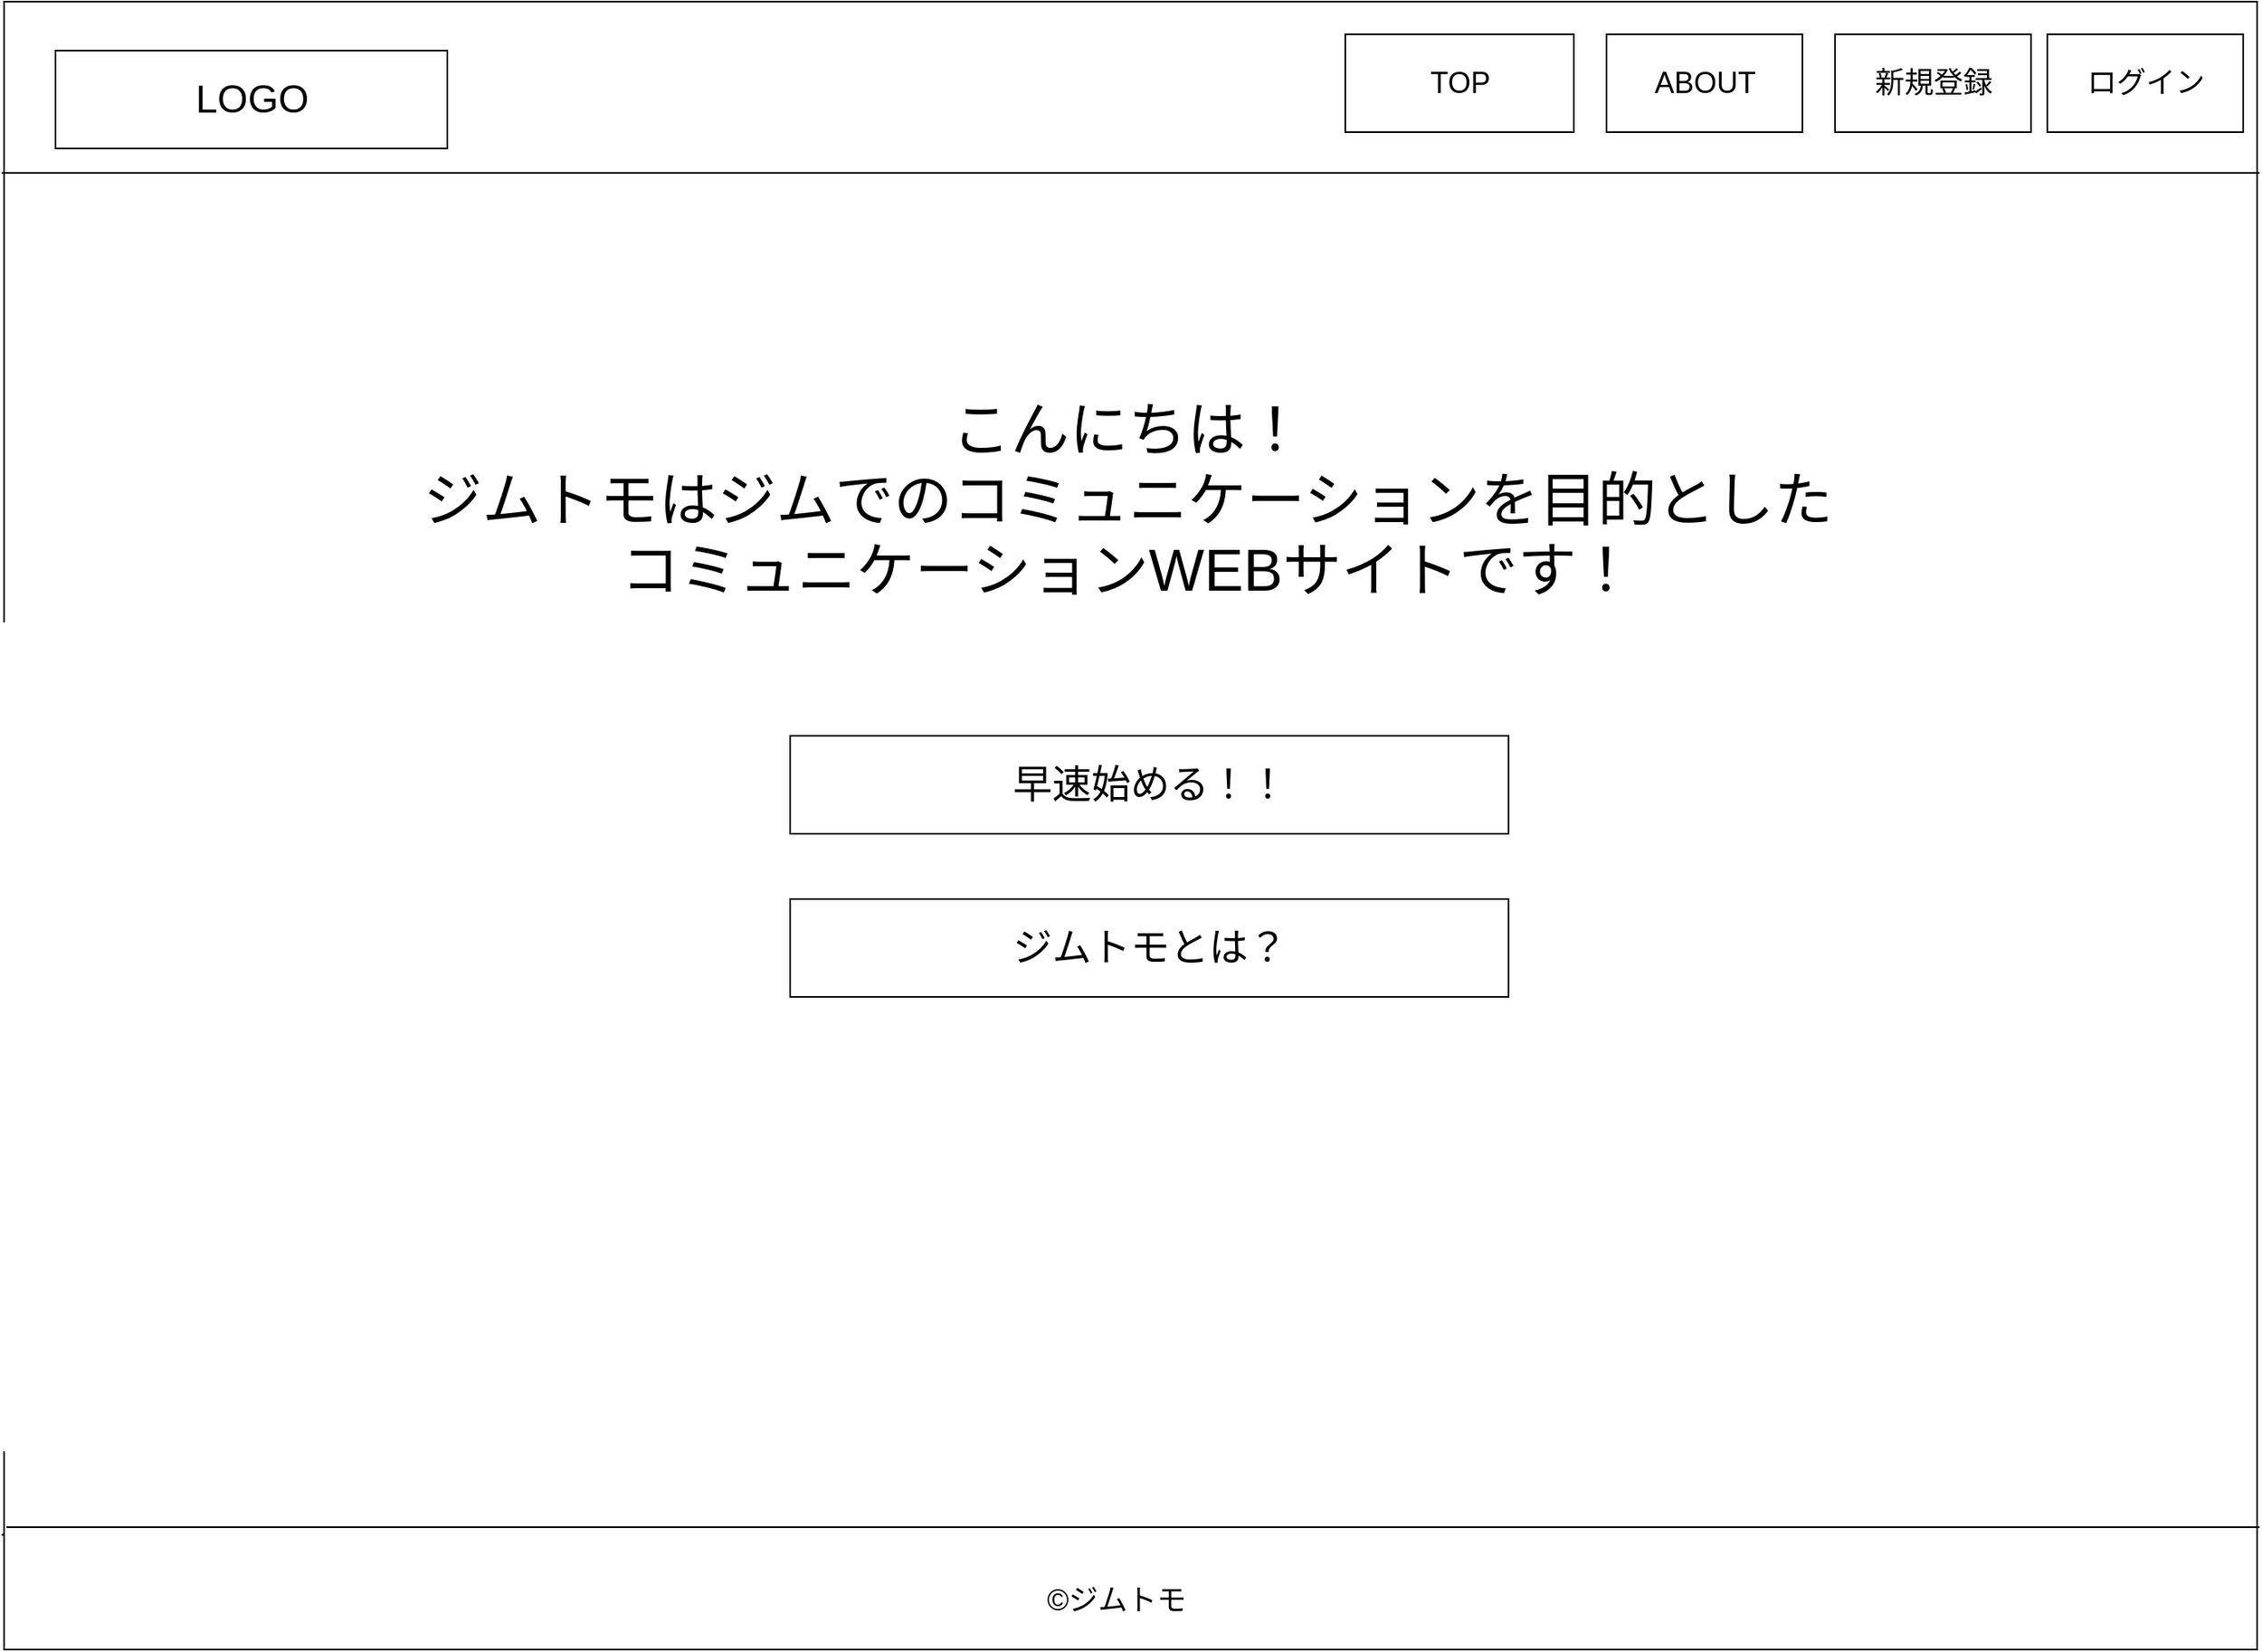 <mxfile version="14.0.1" type="github" pages="5">
  <diagram id="sX8PDF25bzgP0ymKK4ic" name="トップ">
    <mxGraphModel dx="1577" dy="850" grid="1" gridSize="10" guides="1" tooltips="1" connect="1" arrows="1" fold="1" page="1" pageScale="1" pageWidth="1654" pageHeight="1169" math="0" shadow="0">
      <root>
        <mxCell id="0" />
        <mxCell id="1" parent="0" />
        <mxCell id="NtZH743Sf9rZ-gOF_3f3-2" value="" style="rounded=0;whiteSpace=wrap;html=1;fillColor=none;" vertex="1" parent="1">
          <mxGeometry x="138.5" y="50" width="1380" height="1010" as="geometry" />
        </mxCell>
        <mxCell id="NtZH743Sf9rZ-gOF_3f3-8" value="" style="line;strokeWidth=1;rotatable=0;dashed=0;labelPosition=right;align=left;verticalAlign=middle;spacingTop=0;spacingLeft=6;points=[];portConstraint=eastwest;fillColor=none;" vertex="1" parent="1">
          <mxGeometry x="137" y="150" width="1383" height="10" as="geometry" />
        </mxCell>
        <mxCell id="NtZH743Sf9rZ-gOF_3f3-9" value="" style="endArrow=none;html=1;rounded=0;" edge="1" parent="1" target="NtZH743Sf9rZ-gOF_3f3-2">
          <mxGeometry relative="1" as="geometry">
            <mxPoint x="137" y="990" as="sourcePoint" />
            <mxPoint x="297" y="990" as="targetPoint" />
          </mxGeometry>
        </mxCell>
        <mxCell id="NtZH743Sf9rZ-gOF_3f3-17" value="" style="line;strokeWidth=1;rotatable=0;dashed=0;labelPosition=right;align=left;verticalAlign=middle;spacingTop=0;spacingLeft=6;points=[];portConstraint=eastwest;fillColor=none;" vertex="1" parent="1">
          <mxGeometry x="140" y="980" width="1380" height="10" as="geometry" />
        </mxCell>
        <mxCell id="NtZH743Sf9rZ-gOF_3f3-19" value="&lt;font style=&quot;font-size: 24px&quot;&gt;LOGO&lt;/font&gt;" style="verticalLabelPosition=middle;verticalAlign=middle;html=1;shape=mxgraph.basic.rect;fillColor2=none;strokeWidth=1;size=20;indent=5;align=center;labelPosition=center;" vertex="1" parent="1">
          <mxGeometry x="170" y="80" width="240" height="60" as="geometry" />
        </mxCell>
        <mxCell id="NtZH743Sf9rZ-gOF_3f3-20" value="&lt;font style=&quot;font-size: 18px&quot;&gt;TOP&lt;/font&gt;" style="verticalLabelPosition=middle;verticalAlign=middle;html=1;shape=mxgraph.basic.rect;fillColor2=none;strokeWidth=1;size=20;indent=5;fillColor=#ffffff;align=center;labelPosition=center;" vertex="1" parent="1">
          <mxGeometry x="960" y="70" width="140" height="60" as="geometry" />
        </mxCell>
        <mxCell id="NtZH743Sf9rZ-gOF_3f3-21" value="&lt;font style=&quot;font-size: 18px&quot;&gt;ABOUT&lt;/font&gt;" style="verticalLabelPosition=middle;verticalAlign=middle;html=1;shape=mxgraph.basic.rect;fillColor2=none;strokeWidth=1;size=20;indent=5;fillColor=#ffffff;align=center;labelPosition=center;" vertex="1" parent="1">
          <mxGeometry x="1120" y="70" width="120" height="60" as="geometry" />
        </mxCell>
        <mxCell id="NtZH743Sf9rZ-gOF_3f3-22" value="&lt;font style=&quot;font-size: 18px&quot;&gt;©️ジムトモ&lt;/font&gt;" style="text;html=1;strokeColor=none;fillColor=none;align=center;verticalAlign=middle;whiteSpace=wrap;rounded=0;" vertex="1" parent="1">
          <mxGeometry x="760" y="1020" width="120" height="20" as="geometry" />
        </mxCell>
        <mxCell id="NtZH743Sf9rZ-gOF_3f3-24" value="&lt;font style=&quot;font-size: 36px&quot;&gt;こんにちは！&lt;br&gt;ジムトモはジムでのコミュニケーションを目的とした&lt;br&gt;コミュニケーションWEBサイトです！&lt;br&gt;&lt;/font&gt;" style="text;html=1;strokeColor=none;fillColor=none;align=center;verticalAlign=middle;whiteSpace=wrap;rounded=0;" vertex="1" parent="1">
          <mxGeometry x="327" y="280" width="1000" height="150" as="geometry" />
        </mxCell>
        <mxCell id="NtZH743Sf9rZ-gOF_3f3-25" value="&lt;font style=&quot;font-size: 24px&quot;&gt;早速始める！！&lt;/font&gt;" style="verticalLabelPosition=middle;verticalAlign=middle;html=1;shape=mxgraph.basic.rect;fillColor2=none;strokeWidth=1;size=20;indent=5;fillColor=#ffffff;align=center;labelPosition=center;" vertex="1" parent="1">
          <mxGeometry x="620" y="500" width="440" height="60" as="geometry" />
        </mxCell>
        <mxCell id="NtZH743Sf9rZ-gOF_3f3-26" value="&lt;font style=&quot;font-size: 24px&quot;&gt;ジムトモとは？&lt;/font&gt;" style="verticalLabelPosition=middle;verticalAlign=middle;html=1;shape=mxgraph.basic.rect;fillColor2=none;strokeWidth=1;size=20;indent=5;fillColor=#ffffff;align=center;labelPosition=center;" vertex="1" parent="1">
          <mxGeometry x="620" y="600" width="440" height="60" as="geometry" />
        </mxCell>
        <mxCell id="FWPmcDgrrpToMPqlYjag-1" value="&lt;font style=&quot;font-size: 18px&quot;&gt;新規登録&lt;/font&gt;" style="verticalLabelPosition=middle;verticalAlign=middle;html=1;shape=mxgraph.basic.rect;fillColor2=none;strokeWidth=1;size=20;indent=5;fillColor=#ffffff;align=center;labelPosition=center;" vertex="1" parent="1">
          <mxGeometry x="1260" y="70" width="120" height="60" as="geometry" />
        </mxCell>
        <mxCell id="FWPmcDgrrpToMPqlYjag-2" value="&lt;span style=&quot;font-size: 18px&quot;&gt;ログイン&lt;br&gt;&lt;/span&gt;" style="verticalLabelPosition=middle;verticalAlign=middle;html=1;shape=mxgraph.basic.rect;fillColor2=none;strokeWidth=1;size=20;indent=5;fillColor=#ffffff;align=center;labelPosition=center;" vertex="1" parent="1">
          <mxGeometry x="1390" y="70" width="120" height="60" as="geometry" />
        </mxCell>
      </root>
    </mxGraphModel>
  </diagram>
  <diagram id="bLvAgA5qEwk-LL37ub39" name="アバウト">
    <mxGraphModel dx="1577" dy="850" grid="1" gridSize="10" guides="1" tooltips="1" connect="1" arrows="1" fold="1" page="1" pageScale="1" pageWidth="1654" pageHeight="1169" math="0" shadow="0">
      <root>
        <mxCell id="ftpEcNEryvSzcQoIp7-X-0" />
        <mxCell id="ftpEcNEryvSzcQoIp7-X-1" parent="ftpEcNEryvSzcQoIp7-X-0" />
        <mxCell id="VIwDnIqBXZ4P4yikGyFm-0" value="" style="rounded=0;whiteSpace=wrap;html=1;fillColor=none;" vertex="1" parent="ftpEcNEryvSzcQoIp7-X-1">
          <mxGeometry x="160" y="50" width="1380" height="1010" as="geometry" />
        </mxCell>
        <mxCell id="dDT1iHOh3P4UcyybZQKl-0" value="&lt;font style=&quot;font-size: 24px&quot;&gt;LOGO&lt;/font&gt;" style="verticalLabelPosition=middle;verticalAlign=middle;html=1;shape=mxgraph.basic.rect;fillColor2=none;strokeWidth=1;size=20;indent=5;align=center;labelPosition=center;" vertex="1" parent="ftpEcNEryvSzcQoIp7-X-1">
          <mxGeometry x="170" y="80" width="240" height="60" as="geometry" />
        </mxCell>
        <mxCell id="dIF7iw-EWMnhFYqTY4e2-0" value="" style="line;strokeWidth=1;rotatable=0;dashed=0;labelPosition=right;align=left;verticalAlign=middle;spacingTop=0;spacingLeft=6;points=[];portConstraint=eastwest;fillColor=none;" vertex="1" parent="ftpEcNEryvSzcQoIp7-X-1">
          <mxGeometry x="160" y="150" width="1360" height="10" as="geometry" />
        </mxCell>
        <mxCell id="H8I9omI7yn1xXHJn_vw3-0" value="&lt;font style=&quot;font-size: 18px&quot;&gt;TOP&lt;/font&gt;" style="verticalLabelPosition=middle;verticalAlign=middle;html=1;shape=mxgraph.basic.rect;fillColor2=none;strokeWidth=1;size=20;indent=5;fillColor=#ffffff;align=center;labelPosition=center;" vertex="1" parent="ftpEcNEryvSzcQoIp7-X-1">
          <mxGeometry x="1040" y="80" width="140" height="60" as="geometry" />
        </mxCell>
        <mxCell id="4WR4Ig6IwshygOF9KwUJ-0" value="&lt;font style=&quot;font-size: 18px&quot;&gt;ABOUT&lt;/font&gt;" style="verticalLabelPosition=middle;verticalAlign=middle;html=1;shape=mxgraph.basic.rect;fillColor2=none;strokeWidth=1;size=20;indent=5;fillColor=#ffffff;align=center;labelPosition=center;" vertex="1" parent="ftpEcNEryvSzcQoIp7-X-1">
          <mxGeometry x="1200" y="80" width="120" height="60" as="geometry" />
        </mxCell>
        <mxCell id="zsgMGH2U2VKGGGK1tpQB-0" value="" style="line;strokeWidth=1;rotatable=0;dashed=0;labelPosition=right;align=left;verticalAlign=middle;spacingTop=0;spacingLeft=6;points=[];portConstraint=eastwest;fillColor=none;" vertex="1" parent="ftpEcNEryvSzcQoIp7-X-1">
          <mxGeometry x="160" y="980" width="1380" height="10" as="geometry" />
        </mxCell>
        <mxCell id="8jf5Wd_0UY1Y-AJaYyoA-0" value="&lt;font style=&quot;font-size: 18px&quot;&gt;©️ジムトモ&lt;/font&gt;" style="text;html=1;strokeColor=none;fillColor=none;align=center;verticalAlign=middle;whiteSpace=wrap;rounded=0;" vertex="1" parent="ftpEcNEryvSzcQoIp7-X-1">
          <mxGeometry x="760" y="1020" width="120" height="20" as="geometry" />
        </mxCell>
        <mxCell id="SekSxgpQAXPCXCAio9Cq-5" value="&lt;font style=&quot;font-size: 36px&quot;&gt;ジムトモとは？&lt;/font&gt;" style="text;strokeColor=none;fillColor=none;html=1;fontSize=24;fontStyle=1;verticalAlign=middle;align=center;" vertex="1" parent="ftpEcNEryvSzcQoIp7-X-1">
          <mxGeometry x="722" y="210" width="210" height="30" as="geometry" />
        </mxCell>
        <mxCell id="SekSxgpQAXPCXCAio9Cq-8" value="&lt;font style=&quot;font-size: 36px&quot;&gt;・ジムの仲間とコミュニケーションが取れるサイトです！&lt;/font&gt;" style="text;html=1;strokeColor=none;fillColor=none;align=center;verticalAlign=middle;whiteSpace=wrap;rounded=0;" vertex="1" parent="ftpEcNEryvSzcQoIp7-X-1">
          <mxGeometry x="362.5" y="340" width="975" height="20" as="geometry" />
        </mxCell>
        <mxCell id="SekSxgpQAXPCXCAio9Cq-9" value="&lt;font style=&quot;font-size: 36px&quot;&gt;・検索して頂くか、無ければ自分でジムを登録できます！&lt;/font&gt;" style="text;html=1;strokeColor=none;fillColor=none;align=center;verticalAlign=middle;whiteSpace=wrap;rounded=0;" vertex="1" parent="ftpEcNEryvSzcQoIp7-X-1">
          <mxGeometry x="375" y="600" width="1005" height="20" as="geometry" />
        </mxCell>
        <mxCell id="SekSxgpQAXPCXCAio9Cq-12" value="&lt;font style=&quot;font-size: 36px&quot;&gt;仲間と高め会いながら　レッツパンプアップ！&lt;/font&gt;" style="text;html=1;strokeColor=none;fillColor=none;align=center;verticalAlign=middle;whiteSpace=wrap;rounded=0;" vertex="1" parent="ftpEcNEryvSzcQoIp7-X-1">
          <mxGeometry x="410" y="830" width="880" height="20" as="geometry" />
        </mxCell>
        <mxCell id="SekSxgpQAXPCXCAio9Cq-13" value="&lt;font style=&quot;font-size: 36px&quot;&gt;どうやってジムを探すの？&lt;/font&gt;" style="text;strokeColor=none;fillColor=none;html=1;fontSize=24;fontStyle=1;verticalAlign=middle;align=center;" vertex="1" parent="ftpEcNEryvSzcQoIp7-X-1">
          <mxGeometry x="665" y="500" width="330" height="30" as="geometry" />
        </mxCell>
      </root>
    </mxGraphModel>
  </diagram>
  <diagram id="RGN--1uirbUa-3PSGwTJ" name="登録画面">
    <mxGraphModel dx="1892" dy="1020" grid="1" gridSize="10" guides="1" tooltips="1" connect="1" arrows="1" fold="1" page="1" pageScale="1" pageWidth="1654" pageHeight="1169" math="0" shadow="0">
      <root>
        <mxCell id="JL3x1tFgeX2Gd9nTqzUn-0" />
        <mxCell id="JL3x1tFgeX2Gd9nTqzUn-1" parent="JL3x1tFgeX2Gd9nTqzUn-0" />
        <mxCell id="WwGsBpX4122QO5Fgbtcl-0" value="" style="rounded=0;whiteSpace=wrap;html=1;fillColor=none;" vertex="1" parent="JL3x1tFgeX2Gd9nTqzUn-1">
          <mxGeometry x="150" y="90" width="1380" height="1010" as="geometry" />
        </mxCell>
        <mxCell id="08IGXDMDY4v-F9Ly6sVw-0" value="&lt;font style=&quot;font-size: 18px&quot;&gt;©️ジムトモ&lt;/font&gt;" style="text;html=1;strokeColor=none;fillColor=none;align=center;verticalAlign=middle;whiteSpace=wrap;rounded=0;" vertex="1" parent="JL3x1tFgeX2Gd9nTqzUn-1">
          <mxGeometry x="790" y="1050" width="120" height="20" as="geometry" />
        </mxCell>
        <mxCell id="RqBJ2H6mfIA8eYU0we4d-0" value="" style="line;strokeWidth=1;rotatable=0;dashed=0;labelPosition=right;align=left;verticalAlign=middle;spacingTop=0;spacingLeft=6;points=[];portConstraint=eastwest;fillColor=none;" vertex="1" parent="JL3x1tFgeX2Gd9nTqzUn-1">
          <mxGeometry x="148.5" y="1010" width="1380" height="10" as="geometry" />
        </mxCell>
        <mxCell id="5bvBfOXmsTIJIOGz9M6Z-0" value="&lt;font style=&quot;font-size: 24px&quot;&gt;LOGO&lt;/font&gt;" style="verticalLabelPosition=middle;verticalAlign=middle;html=1;shape=mxgraph.basic.rect;fillColor2=none;strokeWidth=1;size=20;indent=5;align=center;labelPosition=center;" vertex="1" parent="JL3x1tFgeX2Gd9nTqzUn-1">
          <mxGeometry x="170" y="120" width="240" height="60" as="geometry" />
        </mxCell>
        <mxCell id="FiurGgFm9dN1c3PLnLnA-0" value="" style="line;strokeWidth=1;rotatable=0;dashed=0;labelPosition=right;align=left;verticalAlign=middle;spacingTop=0;spacingLeft=6;points=[];portConstraint=eastwest;fillColor=none;" vertex="1" parent="JL3x1tFgeX2Gd9nTqzUn-1">
          <mxGeometry x="148.5" y="200" width="1383" height="10" as="geometry" />
        </mxCell>
        <mxCell id="LqhKL8WoW9AfLJmkRwyF-0" value="&lt;font style=&quot;font-size: 18px&quot;&gt;TOP&lt;/font&gt;" style="verticalLabelPosition=middle;verticalAlign=middle;html=1;shape=mxgraph.basic.rect;fillColor2=none;strokeWidth=1;size=20;indent=5;fillColor=#ffffff;align=center;labelPosition=center;" vertex="1" parent="JL3x1tFgeX2Gd9nTqzUn-1">
          <mxGeometry x="910" y="120" width="140" height="60" as="geometry" />
        </mxCell>
        <mxCell id="YZrT8HJMQ7vM1HgPI2Wn-0" value="&lt;font style=&quot;font-size: 18px&quot;&gt;ABOUT&lt;/font&gt;" style="verticalLabelPosition=middle;verticalAlign=middle;html=1;shape=mxgraph.basic.rect;fillColor2=none;strokeWidth=1;size=20;indent=5;fillColor=#ffffff;align=center;labelPosition=center;" vertex="1" parent="JL3x1tFgeX2Gd9nTqzUn-1">
          <mxGeometry x="1090" y="120" width="120" height="60" as="geometry" />
        </mxCell>
        <mxCell id="YZrT8HJMQ7vM1HgPI2Wn-1" value="&lt;font style=&quot;font-size: 36px&quot;&gt;新規登録&lt;/font&gt;" style="text;strokeColor=none;fillColor=none;html=1;fontSize=24;fontStyle=1;verticalAlign=middle;align=center;" vertex="1" parent="JL3x1tFgeX2Gd9nTqzUn-1">
          <mxGeometry x="240" y="260" width="260" height="40" as="geometry" />
        </mxCell>
        <mxCell id="YZrT8HJMQ7vM1HgPI2Wn-2" value="" style="rounded=0;whiteSpace=wrap;html=1;fillColor=#ffffff;align=center;" vertex="1" parent="JL3x1tFgeX2Gd9nTqzUn-1">
          <mxGeometry x="320" y="370" width="260" height="40" as="geometry" />
        </mxCell>
        <mxCell id="YZrT8HJMQ7vM1HgPI2Wn-3" value="&lt;font style=&quot;font-size: 24px&quot;&gt;メールアドレス&lt;/font&gt;" style="text;html=1;strokeColor=none;fillColor=none;align=center;verticalAlign=middle;whiteSpace=wrap;rounded=0;" vertex="1" parent="JL3x1tFgeX2Gd9nTqzUn-1">
          <mxGeometry x="290" y="330" width="220" height="20" as="geometry" />
        </mxCell>
        <mxCell id="YZrT8HJMQ7vM1HgPI2Wn-4" value="&lt;font style=&quot;font-size: 24px&quot;&gt;パスワード&lt;/font&gt;" style="text;html=1;strokeColor=none;fillColor=none;align=center;verticalAlign=middle;whiteSpace=wrap;rounded=0;" vertex="1" parent="JL3x1tFgeX2Gd9nTqzUn-1">
          <mxGeometry x="300" y="450" width="170" height="20" as="geometry" />
        </mxCell>
        <mxCell id="YZrT8HJMQ7vM1HgPI2Wn-5" value="" style="rounded=0;whiteSpace=wrap;html=1;fillColor=#ffffff;align=center;" vertex="1" parent="JL3x1tFgeX2Gd9nTqzUn-1">
          <mxGeometry x="320" y="490" width="260" height="40" as="geometry" />
        </mxCell>
        <mxCell id="YZrT8HJMQ7vM1HgPI2Wn-6" value="&lt;font style=&quot;font-size: 24px&quot;&gt;登録&lt;/font&gt;" style="html=1;shadow=0;dashed=0;shape=mxgraph.bootstrap.rrect;rSize=5;strokeColor=none;strokeWidth=1;fillColor=#33A64C;fontColor=#FFFFFF;whiteSpace=wrap;align=center;verticalAlign=middle;spacingLeft=0;fontStyle=1;fontSize=14;spacing=5;" vertex="1" parent="JL3x1tFgeX2Gd9nTqzUn-1">
          <mxGeometry x="320" y="650" width="130" height="55" as="geometry" />
        </mxCell>
        <mxCell id="W9_3WLjVGjQPoJplsyBn-0" value="&lt;span style=&quot;font-size: 18px&quot;&gt;ログイン&lt;br&gt;&lt;/span&gt;" style="verticalLabelPosition=middle;verticalAlign=middle;html=1;shape=mxgraph.basic.rect;fillColor2=none;strokeWidth=1;size=20;indent=5;fillColor=#ffffff;align=center;labelPosition=center;" vertex="1" parent="JL3x1tFgeX2Gd9nTqzUn-1">
          <mxGeometry x="1380" y="120" width="120" height="60" as="geometry" />
        </mxCell>
        <mxCell id="R8JreIXj_1Rx6q4TIoty-0" value="&lt;font style=&quot;font-size: 18px&quot;&gt;新規登録&lt;/font&gt;" style="verticalLabelPosition=middle;verticalAlign=middle;html=1;shape=mxgraph.basic.rect;fillColor2=none;strokeWidth=1;size=20;indent=5;fillColor=#ffffff;align=center;labelPosition=center;" vertex="1" parent="JL3x1tFgeX2Gd9nTqzUn-1">
          <mxGeometry x="1240" y="120" width="120" height="60" as="geometry" />
        </mxCell>
        <mxCell id="R8JreIXj_1Rx6q4TIoty-1" value="&lt;font style=&quot;font-size: 18px&quot;&gt;既に登録済みの方はこちら&lt;/font&gt;" style="text;html=1;strokeColor=none;fillColor=none;align=center;verticalAlign=middle;whiteSpace=wrap;rounded=0;" vertex="1" parent="JL3x1tFgeX2Gd9nTqzUn-1">
          <mxGeometry x="300" y="760" width="230" height="30" as="geometry" />
        </mxCell>
        <mxCell id="R8JreIXj_1Rx6q4TIoty-4" value="&lt;font style=&quot;font-size: 24px&quot;&gt;ニックネーム&lt;/font&gt;" style="text;html=1;strokeColor=none;fillColor=none;align=center;verticalAlign=middle;whiteSpace=wrap;rounded=0;" vertex="1" parent="JL3x1tFgeX2Gd9nTqzUn-1">
          <mxGeometry x="320" y="560" width="170" height="20" as="geometry" />
        </mxCell>
        <mxCell id="R8JreIXj_1Rx6q4TIoty-5" value="" style="rounded=0;whiteSpace=wrap;html=1;fillColor=#ffffff;align=center;" vertex="1" parent="JL3x1tFgeX2Gd9nTqzUn-1">
          <mxGeometry x="320" y="585" width="260" height="35" as="geometry" />
        </mxCell>
        <mxCell id="6il6t7XPFA4Lgpk2AG7R-1" value="&lt;font style=&quot;font-size: 36px&quot;&gt;冗談じゃない、今すぐトレーニングだ&lt;/font&gt;" style="rounded=0;whiteSpace=wrap;html=1;sketch=0;" vertex="1" parent="JL3x1tFgeX2Gd9nTqzUn-1">
          <mxGeometry x="750" y="380" width="730" height="310" as="geometry" />
        </mxCell>
      </root>
    </mxGraphModel>
  </diagram>
  <diagram id="aNUv6X035ZnoPvwEYeFh" name="ログイン画面">
    <mxGraphModel dx="1892" dy="1020" grid="1" gridSize="10" guides="1" tooltips="1" connect="1" arrows="1" fold="1" page="1" pageScale="1" pageWidth="1654" pageHeight="1169" math="0" shadow="0">
      <root>
        <mxCell id="_KaOR5W_jfGAxKg3fsh7-0" />
        <mxCell id="_KaOR5W_jfGAxKg3fsh7-1" parent="_KaOR5W_jfGAxKg3fsh7-0" />
        <mxCell id="On3oM8W6UvDEkwKa5zW2-0" value="" style="rounded=0;whiteSpace=wrap;html=1;fillColor=none;" vertex="1" parent="_KaOR5W_jfGAxKg3fsh7-1">
          <mxGeometry x="150" y="90" width="1380" height="1010" as="geometry" />
        </mxCell>
        <mxCell id="t-OJMPiVocvo1YiUJWil-0" value="" style="line;strokeWidth=1;rotatable=0;dashed=0;labelPosition=right;align=left;verticalAlign=middle;spacingTop=0;spacingLeft=6;points=[];portConstraint=eastwest;fillColor=none;" vertex="1" parent="_KaOR5W_jfGAxKg3fsh7-1">
          <mxGeometry x="148.5" y="1010" width="1380" height="10" as="geometry" />
        </mxCell>
        <mxCell id="lOupYwCfrtbQYq17FJXi-0" value="&lt;font style=&quot;font-size: 18px&quot;&gt;©️ジムトモ&lt;/font&gt;" style="text;html=1;strokeColor=none;fillColor=none;align=center;verticalAlign=middle;whiteSpace=wrap;rounded=0;" vertex="1" parent="_KaOR5W_jfGAxKg3fsh7-1">
          <mxGeometry x="790" y="1050" width="120" height="20" as="geometry" />
        </mxCell>
        <mxCell id="INhRSJff5euebW8fXu3Q-0" value="" style="line;strokeWidth=1;rotatable=0;dashed=0;labelPosition=right;align=left;verticalAlign=middle;spacingTop=0;spacingLeft=6;points=[];portConstraint=eastwest;fillColor=none;" vertex="1" parent="_KaOR5W_jfGAxKg3fsh7-1">
          <mxGeometry x="148.5" y="200" width="1383" height="10" as="geometry" />
        </mxCell>
        <mxCell id="WugjMrq_ry5_9A1hiBQY-0" value="&lt;font style=&quot;font-size: 24px&quot;&gt;LOGO&lt;/font&gt;" style="verticalLabelPosition=middle;verticalAlign=middle;html=1;shape=mxgraph.basic.rect;fillColor2=none;strokeWidth=1;size=20;indent=5;align=center;labelPosition=center;" vertex="1" parent="_KaOR5W_jfGAxKg3fsh7-1">
          <mxGeometry x="170" y="120" width="240" height="60" as="geometry" />
        </mxCell>
        <mxCell id="E8ErsXR6-DTPOrTTwPF1-0" value="&lt;font style=&quot;font-size: 18px&quot;&gt;TOP&lt;/font&gt;" style="verticalLabelPosition=middle;verticalAlign=middle;html=1;shape=mxgraph.basic.rect;fillColor2=none;strokeWidth=1;size=20;indent=5;fillColor=#ffffff;align=center;labelPosition=center;" vertex="1" parent="_KaOR5W_jfGAxKg3fsh7-1">
          <mxGeometry x="910" y="120" width="140" height="60" as="geometry" />
        </mxCell>
        <mxCell id="ur-TTV7Lr3jbn279aGHz-0" value="&lt;font style=&quot;font-size: 18px&quot;&gt;ABOUT&lt;/font&gt;" style="verticalLabelPosition=middle;verticalAlign=middle;html=1;shape=mxgraph.basic.rect;fillColor2=none;strokeWidth=1;size=20;indent=5;fillColor=#ffffff;align=center;labelPosition=center;" vertex="1" parent="_KaOR5W_jfGAxKg3fsh7-1">
          <mxGeometry x="1090" y="120" width="120" height="60" as="geometry" />
        </mxCell>
        <mxCell id="s8ElHWhFizLbdmEhg1EV-0" value="&lt;font style=&quot;font-size: 18px&quot;&gt;新規登録&lt;/font&gt;" style="verticalLabelPosition=middle;verticalAlign=middle;html=1;shape=mxgraph.basic.rect;fillColor2=none;strokeWidth=1;size=20;indent=5;fillColor=#ffffff;align=center;labelPosition=center;" vertex="1" parent="_KaOR5W_jfGAxKg3fsh7-1">
          <mxGeometry x="1240" y="120" width="120" height="60" as="geometry" />
        </mxCell>
        <mxCell id="_5zgX772holv1TNFLGsU-0" value="&lt;span style=&quot;font-size: 18px&quot;&gt;ログイン&lt;br&gt;&lt;/span&gt;" style="verticalLabelPosition=middle;verticalAlign=middle;html=1;shape=mxgraph.basic.rect;fillColor2=none;strokeWidth=1;size=20;indent=5;fillColor=#ffffff;align=center;labelPosition=center;" vertex="1" parent="_KaOR5W_jfGAxKg3fsh7-1">
          <mxGeometry x="1380" y="120" width="120" height="60" as="geometry" />
        </mxCell>
        <mxCell id="55AQftzPy_J6-L6X0CuG-0" value="&lt;font style=&quot;font-size: 24px&quot;&gt;メールアドレス&lt;/font&gt;" style="text;html=1;strokeColor=none;fillColor=none;align=center;verticalAlign=middle;whiteSpace=wrap;rounded=0;" vertex="1" parent="_KaOR5W_jfGAxKg3fsh7-1">
          <mxGeometry x="290" y="330" width="220" height="20" as="geometry" />
        </mxCell>
        <mxCell id="mqKD3Hdgb23rDRv2-NZr-0" value="" style="rounded=0;whiteSpace=wrap;html=1;fillColor=#ffffff;align=center;" vertex="1" parent="_KaOR5W_jfGAxKg3fsh7-1">
          <mxGeometry x="320" y="370" width="260" height="40" as="geometry" />
        </mxCell>
        <mxCell id="1ebbdMHIKDn8LiAtkCvv-0" value="&lt;font style=&quot;font-size: 24px&quot;&gt;パスワード&lt;/font&gt;" style="text;html=1;strokeColor=none;fillColor=none;align=center;verticalAlign=middle;whiteSpace=wrap;rounded=0;" vertex="1" parent="_KaOR5W_jfGAxKg3fsh7-1">
          <mxGeometry x="300" y="450" width="170" height="20" as="geometry" />
        </mxCell>
        <mxCell id="HEk4Pw7Mh-6eCKyOpSel-0" value="" style="rounded=0;whiteSpace=wrap;html=1;fillColor=#ffffff;align=center;" vertex="1" parent="_KaOR5W_jfGAxKg3fsh7-1">
          <mxGeometry x="320" y="490" width="260" height="40" as="geometry" />
        </mxCell>
        <mxCell id="z860aM4j_zEduKfFykd7-0" value="&lt;span style=&quot;font-size: 24px&quot;&gt;ログイン&lt;/span&gt;" style="html=1;shadow=0;dashed=0;shape=mxgraph.bootstrap.rrect;rSize=5;strokeColor=none;strokeWidth=1;fillColor=#33A64C;fontColor=#FFFFFF;whiteSpace=wrap;align=center;verticalAlign=middle;spacingLeft=0;fontStyle=1;fontSize=14;spacing=5;" vertex="1" parent="_KaOR5W_jfGAxKg3fsh7-1">
          <mxGeometry x="320" y="600" width="130" height="55" as="geometry" />
        </mxCell>
        <mxCell id="m6WLy12_DhlvIUj_JKjJ-0" value="&lt;span style=&quot;font-size: 36px&quot;&gt;ログイン&lt;/span&gt;" style="text;strokeColor=none;fillColor=none;html=1;fontSize=24;fontStyle=1;verticalAlign=middle;align=center;" vertex="1" parent="_KaOR5W_jfGAxKg3fsh7-1">
          <mxGeometry x="240" y="260" width="260" height="40" as="geometry" />
        </mxCell>
        <mxCell id="wU8EVm7kGWYphGpLYM0g-0" value="&lt;span style=&quot;font-size: 36px&quot;&gt;筋肉がNOといっても、私はYESと言う&lt;/span&gt;" style="rounded=0;whiteSpace=wrap;html=1;sketch=0;" vertex="1" parent="_KaOR5W_jfGAxKg3fsh7-1">
          <mxGeometry x="730" y="370" width="730" height="310" as="geometry" />
        </mxCell>
      </root>
    </mxGraphModel>
  </diagram>
  <diagram id="uX-ZkvwKchYeVfN4PSU1" name="ジム一覧">
    <mxGraphModel dx="1892" dy="1020" grid="1" gridSize="10" guides="1" tooltips="1" connect="1" arrows="1" fold="1" page="1" pageScale="1" pageWidth="1654" pageHeight="1169" math="0" shadow="0">
      <root>
        <mxCell id="Ve-hvTTOscn3P7Vd1k1l-0" />
        <mxCell id="Ve-hvTTOscn3P7Vd1k1l-1" parent="Ve-hvTTOscn3P7Vd1k1l-0" />
        <mxCell id="-mKZo70hPpAJeOryiLV0-0" value="" style="rounded=0;whiteSpace=wrap;html=1;fillColor=none;" vertex="1" parent="Ve-hvTTOscn3P7Vd1k1l-1">
          <mxGeometry x="148.5" y="80" width="1380" height="1010" as="geometry" />
        </mxCell>
        <mxCell id="BZ1EuPvrE3zy3L14cRed-0" value="" style="line;strokeWidth=1;rotatable=0;dashed=0;labelPosition=right;align=left;verticalAlign=middle;spacingTop=0;spacingLeft=6;points=[];portConstraint=eastwest;fillColor=none;" vertex="1" parent="Ve-hvTTOscn3P7Vd1k1l-1">
          <mxGeometry x="148.5" y="1010" width="1380" height="10" as="geometry" />
        </mxCell>
        <mxCell id="X8pIVOpYdLKqkHIJYSQZ-0" value="&lt;font style=&quot;font-size: 18px&quot;&gt;©️ジムトモ&lt;/font&gt;" style="text;html=1;strokeColor=none;fillColor=none;align=center;verticalAlign=middle;whiteSpace=wrap;rounded=0;" vertex="1" parent="Ve-hvTTOscn3P7Vd1k1l-1">
          <mxGeometry x="790" y="1050" width="120" height="20" as="geometry" />
        </mxCell>
        <mxCell id="vMVwRcGm_uRvsZPkVxcx-0" value="" style="line;strokeWidth=1;rotatable=0;dashed=0;labelPosition=right;align=left;verticalAlign=middle;spacingTop=0;spacingLeft=6;points=[];portConstraint=eastwest;fillColor=none;" vertex="1" parent="Ve-hvTTOscn3P7Vd1k1l-1">
          <mxGeometry x="150" y="190" width="1380" height="10" as="geometry" />
        </mxCell>
        <mxCell id="SAtadayet61RX-69NEPf-0" value="&lt;font style=&quot;font-size: 24px&quot;&gt;LOGO&lt;/font&gt;" style="verticalLabelPosition=middle;verticalAlign=middle;html=1;shape=mxgraph.basic.rect;fillColor2=none;strokeWidth=1;size=20;indent=5;align=center;labelPosition=center;" vertex="1" parent="Ve-hvTTOscn3P7Vd1k1l-1">
          <mxGeometry x="190" y="110" width="240" height="60" as="geometry" />
        </mxCell>
        <mxCell id="M9plIyAOKumHT0T8U0WL-0" value="&lt;span style=&quot;font-size: 18px&quot;&gt;ログアウト&lt;br&gt;&lt;/span&gt;" style="verticalLabelPosition=middle;verticalAlign=middle;html=1;shape=mxgraph.basic.rect;fillColor2=none;strokeWidth=1;size=20;indent=5;align=center;labelPosition=center;" vertex="1" parent="Ve-hvTTOscn3P7Vd1k1l-1">
          <mxGeometry x="1370" y="110" width="120" height="60" as="geometry" />
        </mxCell>
        <mxCell id="M9plIyAOKumHT0T8U0WL-1" value="&lt;span style=&quot;font-size: 18px&quot;&gt;マイページ&lt;/span&gt;" style="verticalLabelPosition=middle;verticalAlign=middle;html=1;shape=mxgraph.basic.rect;fillColor2=none;strokeWidth=1;size=20;indent=5;align=center;labelPosition=center;" vertex="1" parent="Ve-hvTTOscn3P7Vd1k1l-1">
          <mxGeometry x="1220" y="110" width="120" height="60" as="geometry" />
        </mxCell>
        <mxCell id="M9plIyAOKumHT0T8U0WL-3" value="&lt;font style=&quot;font-size: 36px&quot;&gt;ジム一覧&lt;/font&gt;" style="text;strokeColor=none;fillColor=none;html=1;fontSize=24;fontStyle=1;verticalAlign=middle;align=center;" vertex="1" parent="Ve-hvTTOscn3P7Vd1k1l-1">
          <mxGeometry x="180" y="245" width="280" height="40" as="geometry" />
        </mxCell>
        <mxCell id="M9plIyAOKumHT0T8U0WL-5" value="" style="whiteSpace=wrap;html=1;aspect=fixed;align=center;" vertex="1" parent="Ve-hvTTOscn3P7Vd1k1l-1">
          <mxGeometry x="270" y="320" width="190" height="190" as="geometry" />
        </mxCell>
        <mxCell id="M9plIyAOKumHT0T8U0WL-6" value="" style="whiteSpace=wrap;html=1;aspect=fixed;align=center;" vertex="1" parent="Ve-hvTTOscn3P7Vd1k1l-1">
          <mxGeometry x="540" y="320" width="190" height="190" as="geometry" />
        </mxCell>
        <mxCell id="M9plIyAOKumHT0T8U0WL-7" value="" style="whiteSpace=wrap;html=1;aspect=fixed;align=center;" vertex="1" parent="Ve-hvTTOscn3P7Vd1k1l-1">
          <mxGeometry x="827" y="320" width="190" height="190" as="geometry" />
        </mxCell>
        <mxCell id="M9plIyAOKumHT0T8U0WL-8" value="" style="whiteSpace=wrap;html=1;aspect=fixed;align=center;" vertex="1" parent="Ve-hvTTOscn3P7Vd1k1l-1">
          <mxGeometry x="280" y="630" width="190" height="190" as="geometry" />
        </mxCell>
        <mxCell id="M9plIyAOKumHT0T8U0WL-9" value="" style="whiteSpace=wrap;html=1;aspect=fixed;align=center;" vertex="1" parent="Ve-hvTTOscn3P7Vd1k1l-1">
          <mxGeometry x="550" y="630" width="190" height="190" as="geometry" />
        </mxCell>
        <mxCell id="M9plIyAOKumHT0T8U0WL-10" value="" style="whiteSpace=wrap;html=1;aspect=fixed;align=center;" vertex="1" parent="Ve-hvTTOscn3P7Vd1k1l-1">
          <mxGeometry x="830" y="630" width="190" height="190" as="geometry" />
        </mxCell>
        <mxCell id="M9plIyAOKumHT0T8U0WL-12" value="&lt;font style=&quot;font-size: 36px&quot;&gt;検索&lt;/font&gt;" style="rounded=0;whiteSpace=wrap;html=1;align=center;fillColor=none;" vertex="1" parent="Ve-hvTTOscn3P7Vd1k1l-1">
          <mxGeometry x="530" y="240" width="270" height="50" as="geometry" />
        </mxCell>
        <mxCell id="M9plIyAOKumHT0T8U0WL-13" value="&lt;font style=&quot;font-size: 24px&quot;&gt;ジム説明&lt;/font&gt;" style="text;html=1;strokeColor=none;fillColor=none;align=center;verticalAlign=middle;whiteSpace=wrap;rounded=0;" vertex="1" parent="Ve-hvTTOscn3P7Vd1k1l-1">
          <mxGeometry x="285" y="545" width="160" height="40" as="geometry" />
        </mxCell>
        <mxCell id="M9plIyAOKumHT0T8U0WL-14" value="&lt;font style=&quot;font-size: 24px&quot;&gt;ジム説明&lt;/font&gt;" style="text;html=1;strokeColor=none;fillColor=none;align=center;verticalAlign=middle;whiteSpace=wrap;rounded=0;" vertex="1" parent="Ve-hvTTOscn3P7Vd1k1l-1">
          <mxGeometry x="570" y="545" width="160" height="40" as="geometry" />
        </mxCell>
        <mxCell id="M9plIyAOKumHT0T8U0WL-15" value="&lt;font style=&quot;font-size: 24px&quot;&gt;ジム説明&lt;/font&gt;" style="text;html=1;strokeColor=none;fillColor=none;align=center;verticalAlign=middle;whiteSpace=wrap;rounded=0;" vertex="1" parent="Ve-hvTTOscn3P7Vd1k1l-1">
          <mxGeometry x="840" y="545" width="160" height="40" as="geometry" />
        </mxCell>
        <mxCell id="M9plIyAOKumHT0T8U0WL-16" value="&lt;font style=&quot;font-size: 24px&quot;&gt;ジム説明&lt;/font&gt;" style="text;html=1;strokeColor=none;fillColor=none;align=center;verticalAlign=middle;whiteSpace=wrap;rounded=0;" vertex="1" parent="Ve-hvTTOscn3P7Vd1k1l-1">
          <mxGeometry x="295" y="850" width="160" height="40" as="geometry" />
        </mxCell>
        <mxCell id="M9plIyAOKumHT0T8U0WL-17" value="&lt;font style=&quot;font-size: 24px&quot;&gt;ジム説明&lt;/font&gt;" style="text;html=1;strokeColor=none;fillColor=none;align=center;verticalAlign=middle;whiteSpace=wrap;rounded=0;" vertex="1" parent="Ve-hvTTOscn3P7Vd1k1l-1">
          <mxGeometry x="570" y="850" width="160" height="40" as="geometry" />
        </mxCell>
        <mxCell id="M9plIyAOKumHT0T8U0WL-18" value="&lt;font style=&quot;font-size: 24px&quot;&gt;ジム説明&lt;/font&gt;" style="text;html=1;strokeColor=none;fillColor=none;align=center;verticalAlign=middle;whiteSpace=wrap;rounded=0;" vertex="1" parent="Ve-hvTTOscn3P7Vd1k1l-1">
          <mxGeometry x="857" y="850" width="160" height="40" as="geometry" />
        </mxCell>
        <mxCell id="rW-hbCFJzmvnB4KcNEU5-2" style="edgeStyle=orthogonalEdgeStyle;curved=0;rounded=1;sketch=0;orthogonalLoop=1;jettySize=auto;html=1;exitX=0.75;exitY=1;exitDx=0;exitDy=0;entryX=0.754;entryY=0.625;entryDx=0;entryDy=0;entryPerimeter=0;" edge="1" parent="Ve-hvTTOscn3P7Vd1k1l-1">
          <mxGeometry relative="1" as="geometry">
            <mxPoint x="395" y="285" as="sourcePoint" />
            <mxPoint x="396.04" y="270" as="targetPoint" />
          </mxGeometry>
        </mxCell>
        <mxCell id="rW-hbCFJzmvnB4KcNEU5-3" value="&lt;span style=&quot;font-size: 18px&quot;&gt;ジム作成&lt;/span&gt;" style="verticalLabelPosition=middle;verticalAlign=middle;html=1;shape=mxgraph.basic.rect;fillColor2=none;strokeWidth=1;size=20;indent=5;align=center;labelPosition=center;" vertex="1" parent="Ve-hvTTOscn3P7Vd1k1l-1">
          <mxGeometry x="1050" y="110" width="120" height="60" as="geometry" />
        </mxCell>
        <mxCell id="rW-hbCFJzmvnB4KcNEU5-5" value="" style="whiteSpace=wrap;html=1;aspect=fixed;align=center;" vertex="1" parent="Ve-hvTTOscn3P7Vd1k1l-1">
          <mxGeometry x="1110" y="320" width="190" height="190" as="geometry" />
        </mxCell>
        <mxCell id="rW-hbCFJzmvnB4KcNEU5-6" value="" style="whiteSpace=wrap;html=1;aspect=fixed;align=center;" vertex="1" parent="Ve-hvTTOscn3P7Vd1k1l-1">
          <mxGeometry x="1110" y="630" width="190" height="190" as="geometry" />
        </mxCell>
        <mxCell id="rW-hbCFJzmvnB4KcNEU5-7" value="&lt;font style=&quot;font-size: 24px&quot;&gt;ジム説明&lt;/font&gt;" style="text;html=1;strokeColor=none;fillColor=none;align=center;verticalAlign=middle;whiteSpace=wrap;rounded=0;" vertex="1" parent="Ve-hvTTOscn3P7Vd1k1l-1">
          <mxGeometry x="1125" y="545" width="160" height="40" as="geometry" />
        </mxCell>
        <mxCell id="rW-hbCFJzmvnB4KcNEU5-8" value="&lt;font style=&quot;font-size: 24px&quot;&gt;ジム説明&lt;/font&gt;" style="text;html=1;strokeColor=none;fillColor=none;align=center;verticalAlign=middle;whiteSpace=wrap;rounded=0;" vertex="1" parent="Ve-hvTTOscn3P7Vd1k1l-1">
          <mxGeometry x="1125" y="850" width="160" height="40" as="geometry" />
        </mxCell>
      </root>
    </mxGraphModel>
  </diagram>
</mxfile>
